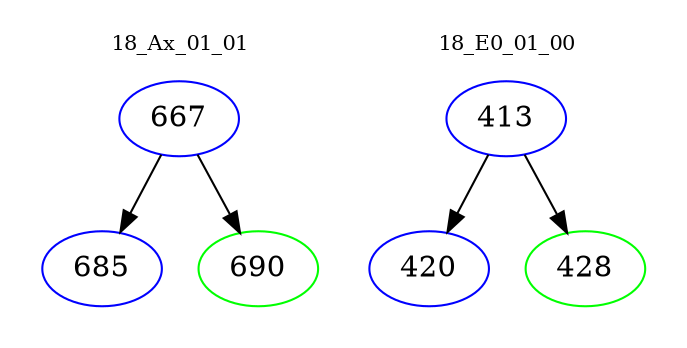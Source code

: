 digraph{
subgraph cluster_0 {
color = white
label = "18_Ax_01_01";
fontsize=10;
T0_667 [label="667", color="blue"]
T0_667 -> T0_685 [color="black"]
T0_685 [label="685", color="blue"]
T0_667 -> T0_690 [color="black"]
T0_690 [label="690", color="green"]
}
subgraph cluster_1 {
color = white
label = "18_E0_01_00";
fontsize=10;
T1_413 [label="413", color="blue"]
T1_413 -> T1_420 [color="black"]
T1_420 [label="420", color="blue"]
T1_413 -> T1_428 [color="black"]
T1_428 [label="428", color="green"]
}
}
